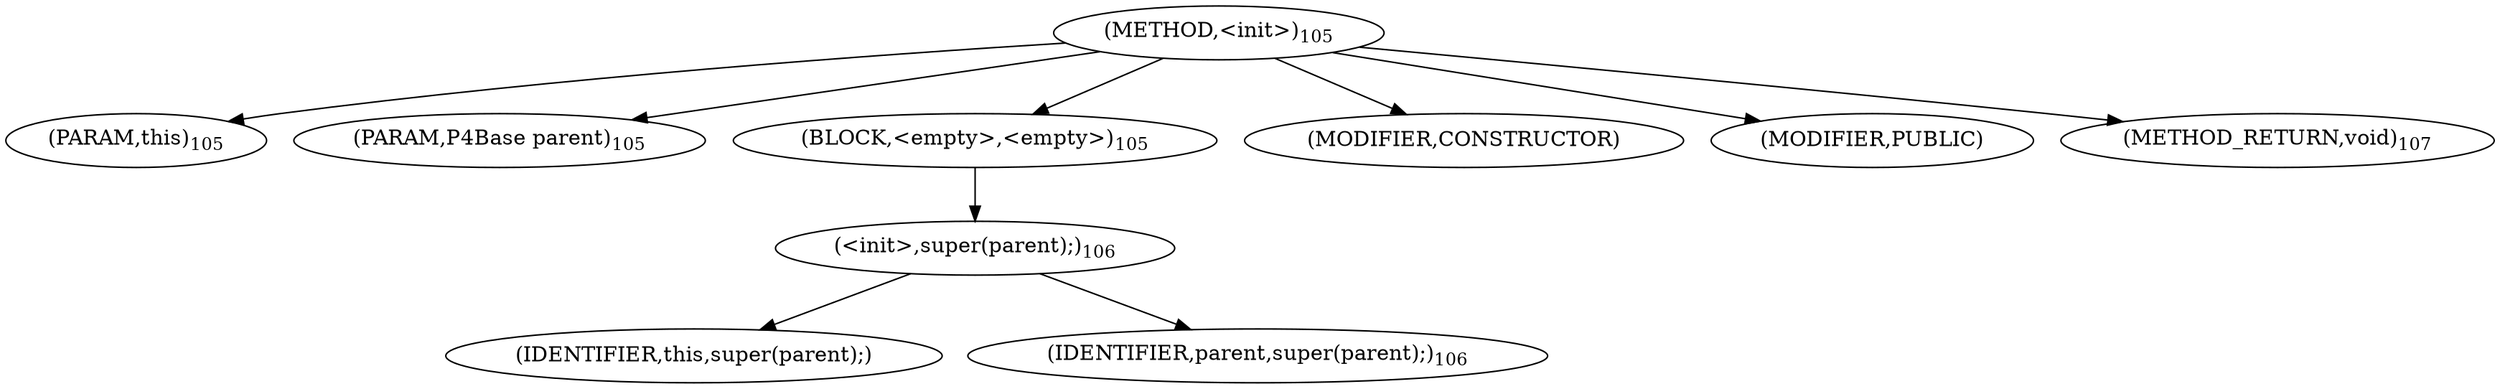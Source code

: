 digraph "&lt;init&gt;" {  
"107" [label = <(METHOD,&lt;init&gt;)<SUB>105</SUB>> ]
"13" [label = <(PARAM,this)<SUB>105</SUB>> ]
"108" [label = <(PARAM,P4Base parent)<SUB>105</SUB>> ]
"109" [label = <(BLOCK,&lt;empty&gt;,&lt;empty&gt;)<SUB>105</SUB>> ]
"110" [label = <(&lt;init&gt;,super(parent);)<SUB>106</SUB>> ]
"12" [label = <(IDENTIFIER,this,super(parent);)> ]
"111" [label = <(IDENTIFIER,parent,super(parent);)<SUB>106</SUB>> ]
"112" [label = <(MODIFIER,CONSTRUCTOR)> ]
"113" [label = <(MODIFIER,PUBLIC)> ]
"114" [label = <(METHOD_RETURN,void)<SUB>107</SUB>> ]
  "107" -> "13" 
  "107" -> "108" 
  "107" -> "109" 
  "107" -> "112" 
  "107" -> "113" 
  "107" -> "114" 
  "109" -> "110" 
  "110" -> "12" 
  "110" -> "111" 
}
